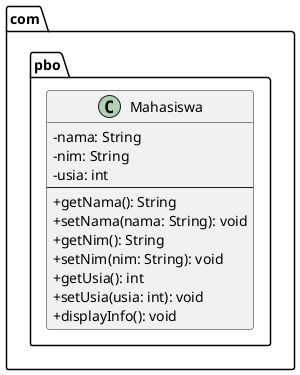 @startuml = Desain_UML_Mahasiswa
skinparam ClassAttributeIconSize 0

package com.pbo {

    class Mahasiswa {
        - nama: String
        - nim: String
        - usia: int
        --
        + getNama(): String
        + setNama(nama: String): void
        + getNim(): String
        + setNim(nim: String): void
        + getUsia(): int
        + setUsia(usia: int): void
        + displayInfo(): void
    }
}

@enduml